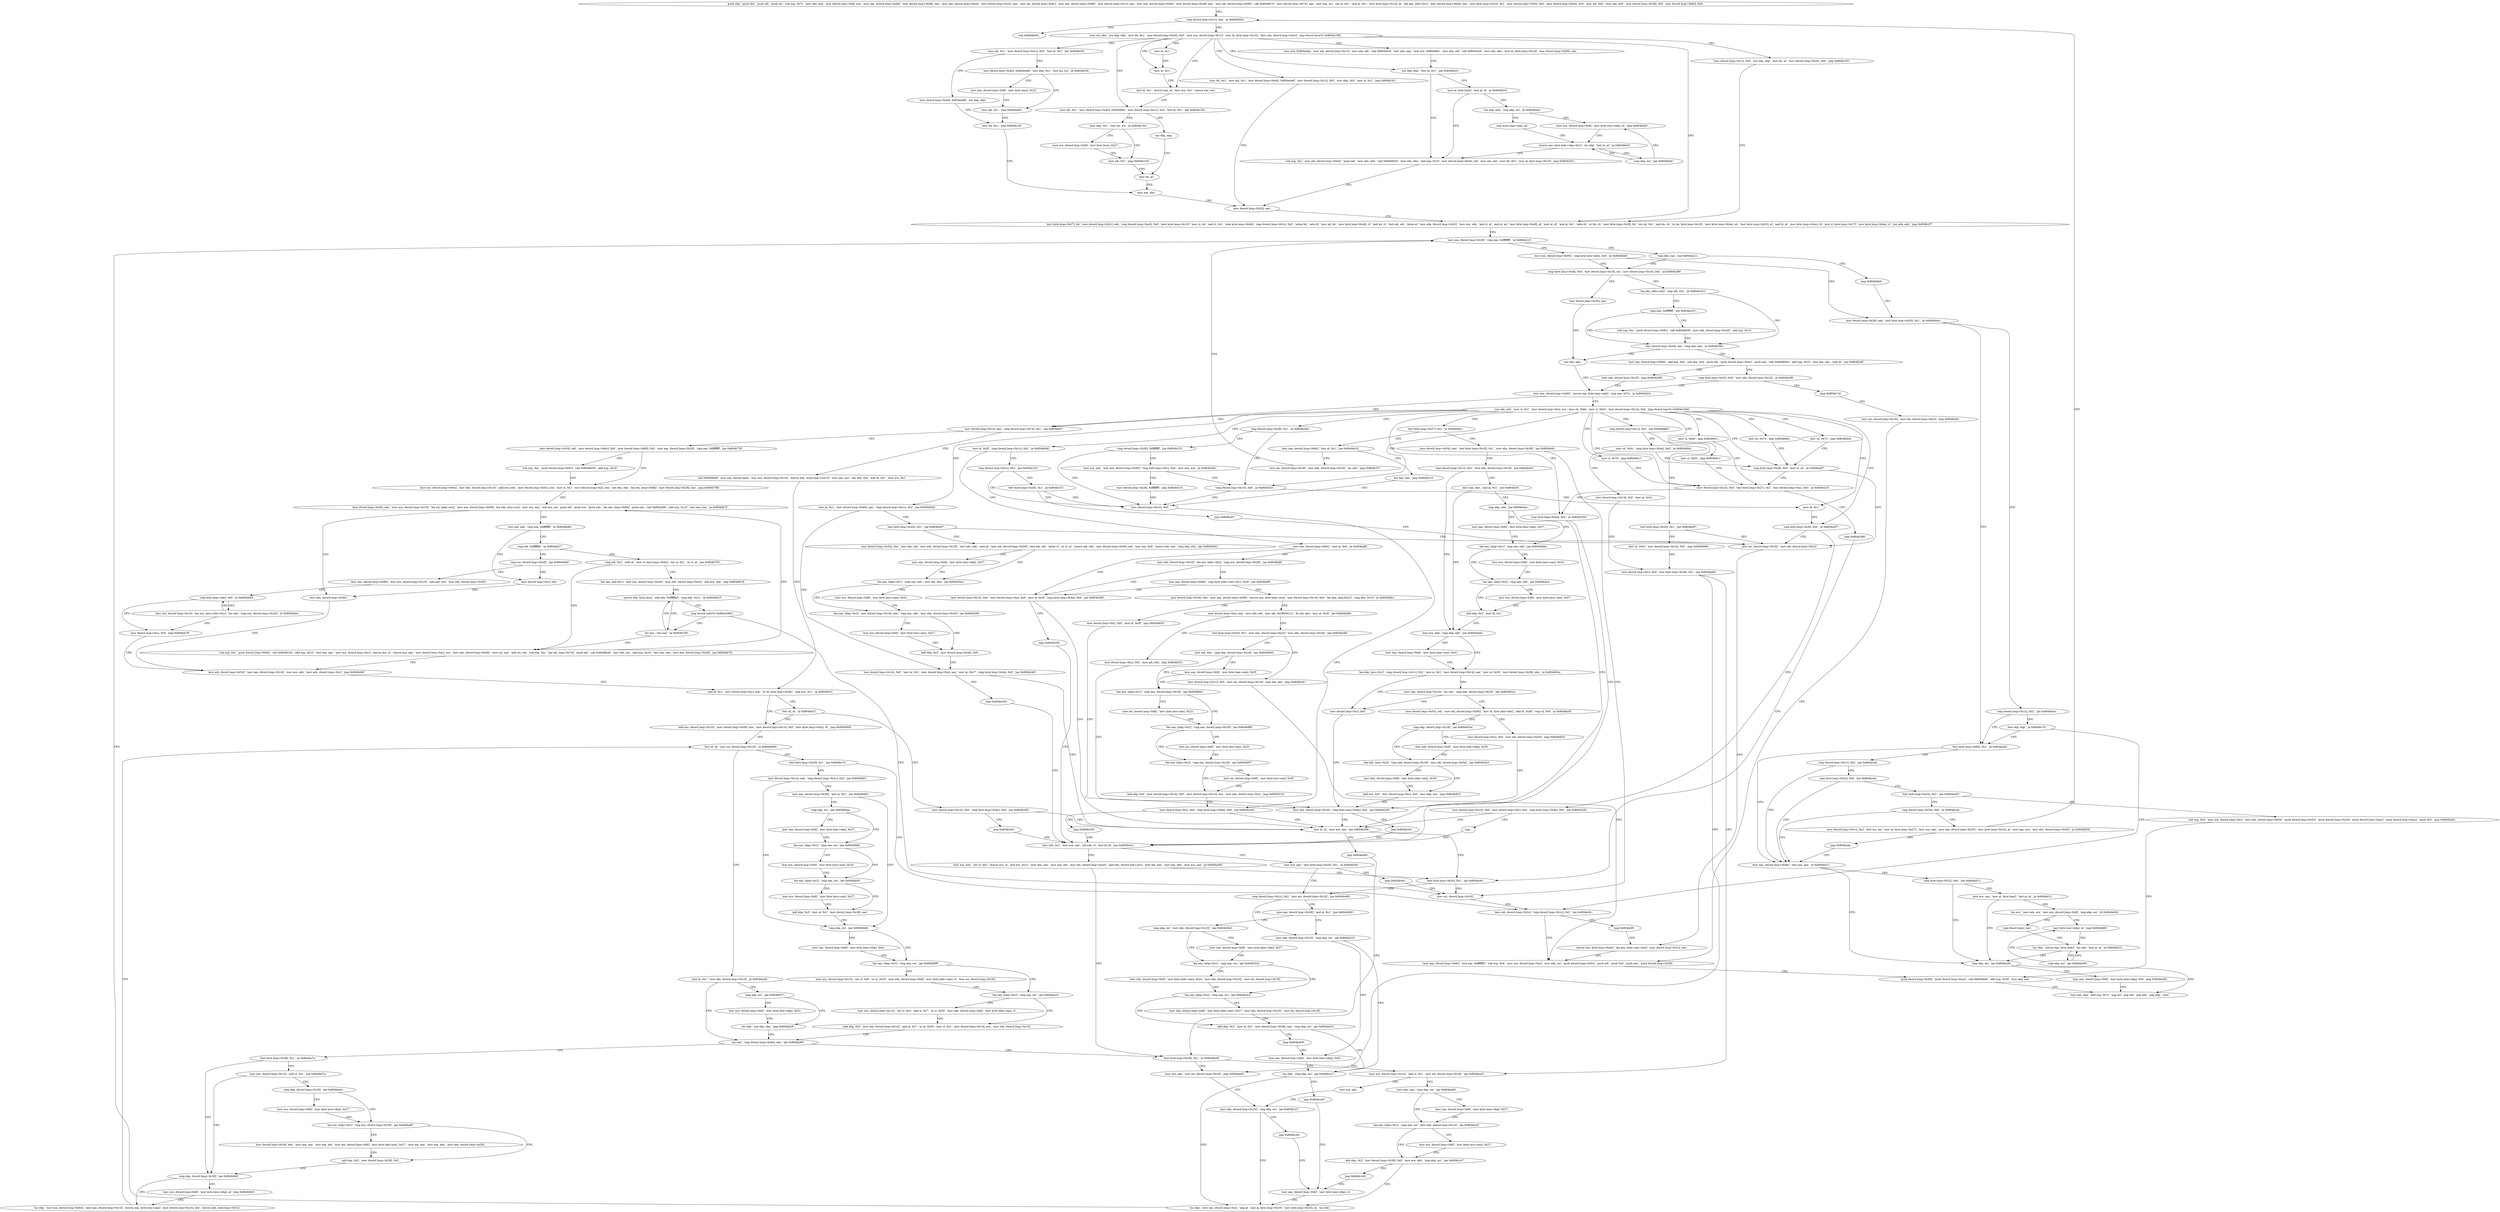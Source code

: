 digraph "func" {
"134524832" [label = "'push ebp', 'push ebx', 'push edi', 'push esi', 'sub esp, 0x7c', 'mov ebx, edx', 'mov dword [esp+0x8], ecx', 'mov eax, dword [esp+0xa8]', 'mov dword [esp+0x58], eax', 'mov eax, dword [esp+0xa4]', 'mov dword [esp+0x2c], eax', 'mov esi, dword [esp+0x9c]', 'mov eax, dword [esp+0x98]', 'mov dword [esp+0x1c], eax', 'mov eax, dword [esp+0x94]', 'mov dword [esp+0x28], eax', 'mov edi, dword [esp+0x90]', 'call 0x8048c70', 'mov dword [esp+0x74], eax', 'mov eax, esi', 'shr al, 0x1', 'and al, 0x1', 'mov byte [esp+0x10], al', 'lea eax, [edi+0x1]', 'mov dword [esp+0x64], eax', 'mov byte [esp+0x33], 0x1', 'mov dword [esp+0x50], 0x0', 'mov dword [esp+0x44], 0x0', 'mov edi, 0x0', 'mov eax, 0x0', 'mov dword [esp+0x38], 0x0', 'mov dword [esp+0x60], 0x0', " ]
"134524976" [label = "'cmp dword [esp+0x1c], 0xa', 'ja 0x804bd5b', " ]
"134528347" [label = "'call 0x8048e50', " ]
"134524987" [label = "'mov esi, ebx', 'xor ebp, ebp', 'mov bh, 0x1', 'mov dword [esp+0x20], 0x0', 'mov ecx, dword [esp+0x1c]', 'mov bl, byte [esp+0x10]', 'mov edx, dword [esp+0x2c]', 'jmp dword [ecx*4+0x804e158]', " ]
"134525020" [label = "'mov ecx, 0x804e4aa', 'mov edi, dword [esp+0x1c]', 'mov edx, edi', 'call 0x804c4c0', 'mov ebx, eax', 'mov ecx, 0x804dfdc', 'mov edx, edi', 'call 0x804c4c0', 'mov edx, ebx', 'mov bl, byte [esp+0x10]', 'mov dword [esp+0x58], eax', " ]
"134525060" [label = "'xor ebp, ebp', 'test bl, 0x1', 'jne 0x804b0c0', " ]
"134525154" [label = "'mov bh, 0x1', 'mov edi, 0x1', 'mov dword [esp+0x44], 0x804e4a8', 'mov dword [esp+0x1c], 0x5', 'mov ebp, 0x0', 'mov al, 0x1', 'jmp 0x804b161', " ]
"134525186" [label = "'mov dword [esp+0x1c], 0x0', 'xor ebp, ebp', 'mov bh, al', 'mov dword [esp+0x20], 0x0', 'jmp 0x804b165', " ]
"134525208" [label = "'mov al, 0x1', " ]
"134525210" [label = "'mov bl, 0x1', " ]
"134525212" [label = "'test bl, 0x1', 'movzx eax, al', 'mov ecx, 0x1', 'cmove eax, ecx', " ]
"134525226" [label = "'mov edi, 0x1', 'mov dword [esp+0x44], 0x804dfdc', 'mov dword [esp+0x1c], 0x2', 'test bl, 0x1', 'jne 0x804b15b', " ]
"134525285" [label = "'mov byte [esp+0x27], bh', 'mov dword [esp+0x2c], edx', 'cmp dword [esp+0xa0], 0x0', 'sete byte [esp+0x10]', 'mov cl, bh', 'and cl, 0x1', 'sete byte [esp+0x4b]', 'cmp dword [esp+0x1c], 0x2', 'setne bh', 'sete bl', 'mov ah, bh', 'mov byte [esp+0x4d], cl', 'and ah, cl', 'test edi, edi', 'setne al', 'mov edx, dword [esp+0x20]', 'mov ecx, edx', 'and cl, al', 'and al, ah', 'mov byte [esp+0x4f], al', 'mov al, dl', 'and al, 0x1', 'sete ch', 'or bh, ch', 'mov byte [esp+0x3f], bh', 'xor ah, 0x1', 'and ah, ch', 'or ah, byte [esp+0x10]', 'mov byte [esp+0x4e], ah', 'mov byte [esp+0x32], al', 'and bl, al', 'mov byte [esp+0x4c], bl', 'and cl, byte [esp+0x27]', 'mov byte [esp+0x4a], cl', 'xor edx, edx', 'jmp 0x804b1f7', " ]
"134528042" [label = "'mov edi, 0x1', 'mov dword [esp+0x1c], 0x5', 'test bl, 0x1', 'jne 0x804bc5b', " ]
"134525120" [label = "'sub esp, 0xc', 'mov edi, dword [esp+0x64]', 'push edi', 'mov ebx, edx', 'call 0x8048d30', 'mov edx, ebx', 'add esp, 0x10', 'mov dword [esp+0x44], edi', 'mov edi, eax', 'mov bh, 0x1', 'mov al, byte [esp+0x10]', 'jmp 0x804b161', " ]
"134525067" [label = "'mov al, byte [edx]', 'test al, al', 'je 0x804b0c0', " ]
"134525281" [label = "'mov dword [esp+0x20], eax', " ]
"134525275" [label = "'xor ebp, ebp', " ]
"134525252" [label = "'mov ebp, 0x1', 'test esi, esi', 'je 0x804b154', " ]
"134525431" [label = "'mov eax, dword [esp+0x28]', 'cmp eax, 0xffffffff', 'je 0x804b210', " ]
"134528091" [label = "'mov dword [esp+0x44], 0x804e4a8', 'xor ebp, ebp', " ]
"134528060" [label = "'mov dword [esp+0x44], 0x804e4a8', 'mov ebp, 0x1', 'test esi, esi', 'je 0x804bc54', " ]
"134525073" [label = "'xor ebp, ebp', 'cmp ebp, esi', 'jb 0x804b0ae', " ]
"134525277" [label = "'mov bh, al', " ]
"134525268" [label = "'mov edi, 0x1', 'jmp 0x804b15d', " ]
"134525261" [label = "'mov ecx, dword [esp+0x8]', 'mov byte [ecx], 0x27', " ]
"134525456" [label = "'mov ecx, dword [esp+0x90]', 'cmp byte [ecx+edx], 0x0', 'je 0x804bbb0', " ]
"134525440" [label = "'cmp edx, eax', 'jne 0x804b221', " ]
"134528101" [label = "'mov bh, 0x1', 'jmp 0x804b15f', " ]
"134528084" [label = "'mov edi, 0x1', 'jmp 0x804bc65', " ]
"134528077" [label = "'mov eax, dword [esp+0x8]', 'mov byte [eax], 0x22', " ]
"134525102" [label = "'mov ecx, dword [esp+0x8]', 'mov byte [ecx+ebp], al', 'jmp 0x804b0a0', " ]
"134525079" [label = "'nop word [eax+eax], ax', " ]
"134527920" [label = "'mov dword [esp+0x28], eax', 'test byte [esp+0x20], 0x1', 'je 0x804bbca', " ]
"134525473" [label = "'cmp byte [esp+0x4f], 0x0', 'mov dword [esp+0x18], esi', 'mov dword [esp+0x10], edx', 'je 0x804b290', " ]
"134525444" [label = "'jmp 0x804bbb0', " ]
"134525279" [label = "'mov eax, ebx', " ]
"134525088" [label = "'movzx eax, byte [edx+ebp+0x1]', 'inc ebp', 'test al, al', 'je 0x804b0c0', " ]
"134527946" [label = "'test byte [esp+0x60], 0x1', 'je 0x804bcda', " ]
"134527931" [label = "'cmp dword [esp+0x1c], 0x2', 'jne 0x804bbca', " ]
"134525584" [label = "'mov dword [esp+0x28], eax', " ]
"134525488" [label = "'lea ebx, [edx+edi]', 'cmp edi, 0x2', 'jb 0x804b253', " ]
"134525098" [label = "'cmp ebp, esi', 'jae 0x804b0a0', " ]
"134528218" [label = "'mov eax, dword [esp+0x44]', 'test eax, eax', 'je 0x804bd12', " ]
"134527957" [label = "'cmp dword [esp+0x1c], 0x2', 'jne 0x804bcda', " ]
"134527938" [label = "'test ebp, ebp', 'je 0x804bc70', " ]
"134525588" [label = "'xor ebx, ebx', " ]
"134525523" [label = "'mov dword [esp+0x28], eax', 'cmp ebx, eax', 'ja 0x804b294', " ]
"134525496" [label = "'cmp eax, 0xffffffff', 'jne 0x804b253', " ]
"134528274" [label = "'cmp ebp, esi', 'jae 0x804bcd0', " ]
"134528226" [label = "'cmp byte [esp+0x32], 0x0', 'jne 0x804bd12', " ]
"134527968" [label = "'cmp byte [esp+0x32], 0x0', 'jne 0x804bcda', " ]
"134528112" [label = "'mov edi, dword [esp+0x2c]', 'cmp dword [esp+0x1c], 0x2', 'jne 0x804bc9c', " ]
"134526500" [label = "'mov dword [esp+0x14], eax', 'cmp dword [esp+0x74], 0x1', 'jne 0x804b6f7', " ]
"134526711" [label = "'mov dword [esp+0x54], edi', 'mov dword [esp+0x6c], 0x0', 'mov dword [esp+0x68], 0x0', 'mov eax, dword [esp+0x28]', 'cmp eax, 0xffffffff', 'jne 0x804b726', " ]
"134526515" [label = "'call 0x8048e80', 'mov eax, dword [eax]', 'mov ecx, dword [esp+0x14]', 'movzx edx, word [eax+ecx*2]', 'mov eax, ecx', 'shr edx, 0xe', 'and dl, 0x1', 'mov ecx, 0x1', " ]
"134525610" [label = "'xor edx, edx', 'mov cl, 0x1', 'mov dword [esp+0xc], ecx', 'mov ch, 0x6e', 'mov cl, 0x61', 'mov dword [esp+0x14], 0x0', 'jmp dword [eax*4+0x804e184]', " ]
"134525637" [label = "'cmp byte [esp+0x4e], 0x0', 'je 0x804b350', " ]
"134525669" [label = "'cmp dword [esp+0x28], 0x1', 'je 0x804b30e', " ]
"134525710" [label = "'cmp dword [esp+0x10], 0x0', 'je 0x804b32e', " ]
"134525742" [label = "'mov dl, 0x1', " ]
"134525744" [label = "'cmp byte [esp+0x3f], 0x0', 'je 0x804bc87', " ]
"134526000" [label = "'cmp dword [esp+0x1c], 0x2', 'jne 0x804b683', " ]
"134526037" [label = "'mov cl, 0x66', 'jmp 0x804b6c1', " ]
"134526044" [label = "'mov ch, 0x74', 'jmp 0x804b6b4', " ]
"134526051" [label = "'mov cl, 0x62', 'jmp 0x804b6c1', " ]
"134526058" [label = "'mov ch, 0x72', 'jmp 0x804b6b4', " ]
"134526065" [label = "'test byte [esp+0x27], 0x1', 'je 0x804b6e1', " ]
"134526293" [label = "'mov al, 0x3f', 'cmp dword [esp+0x1c], 0x5', 'je 0x804b846', " ]
"134526333" [label = "'mov cl, 0x76', 'jmp 0x804b6c1', " ]
"134526340" [label = "'mov al, 0x1', 'mov dword [esp+0x60], eax', 'cmp dword [esp+0x1c], 0x2', 'jne 0x804b604', " ]
"134526644" [label = "'cmp byte [esp+0x3f], 0x0', 'mov cl, ch', 'je 0x804bc87', " ]
"134526657" [label = "'mov dword [esp+0x14], 0x0', 'test byte [esp+0x27], 0x1', 'mov dword [esp+0xc], 0x0', 'je 0x804b2c5', " ]
"134525531" [label = "'mov eax, dword [esp+0x90]', 'add eax, edx', 'sub esp, 0x4', 'push edi', 'push dword [esp+0x4c]', 'push eax', 'call 0x8048d50', 'add esp, 0x10', 'test eax, eax', 'sete bl', 'jne 0x804b2df', " ]
"134525501" [label = "'sub esp, 0xc', 'push dword [esp+0x9c]', 'call 0x8048d30', 'mov edx, dword [esp+0x20]', 'add esp, 0x10', " ]
"134528208" [label = "'mov eax, ebp', 'add esp, 0x7c', 'pop esi', 'pop edi', 'pop ebx', 'pop ebp', 'retn', " ]
"134528278" [label = "'mov eax, dword [esp+0x8]', 'mov byte [eax+ebp], 0x0', 'jmp 0x804bcd0', " ]
"134528233" [label = "'mov ecx, eax', 'mov al, byte [eax]', 'test al, al', 'je 0x804bd12', " ]
"134527979" [label = "'test byte [esp+0x33], 0x1', 'jne 0x804bd20', " ]
"134528156" [label = "'mov eax, dword [esp+0x9c]', 'and eax, 0xfffffffd', 'sub esp, 0x4', 'mov ecx, dword [esp+0xc]', 'mov edx, esi', 'push dword [esp+0x5c]', 'push edi', 'push 0x0', 'push eax', 'push dword [esp+0x30]', " ]
"134528123" [label = "'jmp 0x804bc8f', " ]
"134526758" [label = "'mov ecx, dword [esp+0x64]', 'mov edx, dword [esp+0x10]', 'add ecx, edx', 'mov dword [esp+0x5c], ecx', 'mov cl, 0x1', 'mov dword [esp+0xc], ecx', 'xor edx, edx', 'lea edi, [esp+0x68]', 'mov dword [esp+0x28], eax', 'jmp 0x804b798', " ]
"134526740" [label = "'sub esp, 0xc', 'push dword [esp+0x9c]', 'call 0x8048d30', 'add esp, 0x10', " ]
"134526543" [label = "'and dl, 0x1', 'mov dword [esp+0xc], edx', 'or dl, byte [esp+0x4b]', 'cmp ecx, 0x1', 'ja 0x804b91f', " ]
"134525776" [label = "'mov edx, 0x1', 'mov ecx, eax', 'shl edx, cl', 'test bl, bl', 'jne 0x804b41e', " ]
"134525648" [label = "'test bl, bl', 'mov ecx, eax', 'jne 0x804b386', " ]
"134525676" [label = "'cmp dword [esp+0x28], 0xffffffff', 'jne 0x804b315', " ]
"134525717" [label = "'mov dword [esp+0x14], 0x0', " ]
"134528135" [label = "'mov esi, dword [esp+0x18]', 'mov edi, dword [esp+0x2c]', " ]
"134525755" [label = "'mov dword [esp+0x14], 0x0', 'mov dword [esp+0xc], edx', 'cmp byte [esp+0x4e], 0x0', 'jne 0x804b2d0', " ]
"134526595" [label = "'mov ch, 0x5c', 'cmp byte [esp+0x4a], 0x0', 'je 0x804b6b4', " ]
"134526011" [label = "'test byte [esp+0x20], 0x1', 'jne 0x804bc87', " ]
"134526689" [label = "'mov eax, dword [esp+0x9c]', 'test al, 0x1', 'jne 0x804bb18', " ]
"134526076" [label = "'mov dword [esp+0x34], ebx', 'test byte [esp+0x20], 0x1', 'mov ebx, dword [esp+0x38]', 'jne 0x804bc6c', " ]
"134527046" [label = "'mov eax, dword [esp+0x9c]', 'test al, 0x4', 'je 0x804baf6', " ]
"134526306" [label = "'cmp dword [esp+0x1c], 0x2', 'jne 0x804b315', " ]
"134526468" [label = "'mov dword [esp+0x14], 0x0', 'mov al, 0x1', 'mov dword [esp+0xc], eax', 'mov al, 0x27', 'cmp byte [esp+0x4e], 0x0', 'jne 0x804b2d0', " ]
"134526353" [label = "'test byte [esp+0x20], 0x1', 'jne 0x804bc87', " ]
"134526684" [label = "'jmp 0x804b386', " ]
"134525590" [label = "'mov eax, dword [esp+0x90]', 'movzx eax, byte [eax+edx]', 'cmp eax, 0x7e', 'ja 0x804b624', " ]
"134525663" [label = "'mov edx, dword [esp+0x10]', 'jmp 0x804b296', " ]
"134525564" [label = "'cmp byte [esp+0x32], 0x0', 'mov edx, dword [esp+0x10]', 'je 0x804b296', " ]
"134528241" [label = "'inc ecx', 'mov edx, ecx', 'mov ecx, dword [esp+0x8]', 'cmp ebp, esi', 'jb 0x804bd0d', " ]
"134528288" [label = "'sub esp, 0x4', 'mov ecx, dword [esp+0xc]', 'mov edx, dword [esp+0x54]', 'push dword [esp+0x5c]', 'push dword [esp+0x34]', 'push dword [esp+0xac]', 'push dword [esp+0xac]', 'push 0x5', 'jmp 0x804bcbb', " ]
"134527990" [label = "'cmp dword [esp+0x50], 0x0', 'je 0x804bcda', " ]
"134528187" [label = "'push dword [esp+0x40]', 'push dword [esp+0xac]', 'call 0x804afa0', 'add esp, 0x20', 'mov ebp, eax', " ]
"134528143" [label = "'movzx eax, byte [esp+0x4d]', 'lea eax, [eax+eax+0x2]', 'mov dword [esp+0x1c], eax', " ]
"134526872" [label = "'mov dword [esp+0x40], edx', 'mov ecx, dword [esp+0x10]', 'lea esi, [edx+ecx]', 'mov ecx, dword [esp+0x90]', 'lea edx, [ecx+esi]', 'mov ecx, eax', 'sub ecx, esi', 'push edi', 'push ecx', 'push edx', 'lea eax, [esp+0x84]', 'push eax', 'call 0x804d3f0', 'add esp, 0x10', 'test eax, eax', 'je 0x804bb75', " ]
"134527263" [label = "'add ecx, dword [esp+0x10]', 'mov dword [esp+0x40], ecx', 'mov dword [esp+0x14], 0x0', 'mov byte [esp+0x5c], dl', 'jmp 0x804b956', " ]
"134527318" [label = "'test dl, dl', 'mov esi, dword [esp+0x18]', 'je 0x804b980', " ]
"134526563" [label = "'test dl, dl', 'je 0x804b91f', " ]
"134526571" [label = "'mov dword [esp+0x14], 0x0', 'cmp byte [esp+0x4e], 0x0', 'jne 0x804b2d0', " ]
"134525982" [label = "'mov ecx, eax', 'test byte [esp+0x20], 0x1', 'je 0x804b391', " ]
"134525793" [label = "'mov ecx, eax', 'shr cl, 0x3', 'movzx ecx, cl', 'and ecx, 0x1c', 'mov ebx, eax', 'mov eax, edi', 'mov edi, dword [esp+0xa0]', 'and edx, dword [edi+ecx]', 'mov edi, eax', 'mov eax, ebx', 'mov ecx, eax', 'je 0x804ba90', " ]
"134525830" [label = "'test byte [esp+0x20], 0x1', 'jne 0x804bc6c', " ]
"134525658" [label = "'jmp 0x804ba90', " ]
"134525683" [label = "'mov ecx, eax', 'mov eax, dword [esp+0x90]', 'cmp byte [eax+0x1], 0x0', 'mov eax, ecx', 'je 0x804b30e', " ]
"134525725" [label = "'mov dword [esp+0xc], 0x0', 'cmp byte [esp+0x4e], 0x0', 'jne 0x804b2d0', " ]
"134525774" [label = "'nop', " ]
"134526604" [label = "'mov dword [esp+0x14], 0x0', 'mov al, 0x5c', " ]
"134526022" [label = "'mov al, 0x5c', 'mov dword [esp+0x14], 0x0', 'jmp 0x804b696', " ]
"134527768" [label = "'mov esi, dword [esp+0x18]', 'mov edx, dword [esp+0x10]', 'inc edx', 'jmp 0x804b1f7', " ]
"134526704" [label = "'xor eax, eax', 'jmp 0x804b315', " ]
"134528108" [label = "'mov esi, dword [esp+0x18]', " ]
"134526095" [label = "'cmp dword [esp+0x1c], 0x2', 'mov edx, dword [esp+0x18]', 'jne 0x804b4cf', " ]
"134527734" [label = "'mov dword [esp+0x14], 0x0', 'mov dword [esp+0xc], 0x0', 'mov al, 0x3f', 'cmp byte [esp+0x4e], 0x0', 'jne 0x804b2d0', " ]
"134527061" [label = "'mov edx, dword [esp+0x10]', 'lea ecx, [edx+0x2]', 'cmp ecx, dword [esp+0x28]', 'jae 0x804baf6', " ]
"134526317" [label = "'test byte [esp+0x20], 0x1', 'je 0x804b315', " ]
"134526495" [label = "'jmp 0x804b350', " ]
"134526364" [label = "'mov dword [esp+0x34], ebx', 'mov ebx, edi', 'mov edx, dword [esp+0x18]', 'test edx, edx', 'sete al', 'mov edi, dword [esp+0x50]', 'test edi, edi', 'setne cl', 'or cl, al', 'cmove edi, edx', 'mov dword [esp+0x50], edi', 'mov eax, 0x0', 'cmove edx, eax', 'cmp ebp, edx', 'jae 0x804b5d1', " ]
"134525575" [label = "'jmp 0x804bc7d', " ]
"134528269" [label = "'mov byte [ecx+ebp], al', 'jmp 0x804bd00', " ]
"134528252" [label = "'nop dword [eax], eax', " ]
"134528001" [label = "'mov dword [esp+0x1c], 0x2', 'test esi, esi', 'mov al, byte [esp+0x27]', 'mov ecx, eax', 'mov eax, dword [esp+0x20]', 'mov byte [esp+0x10], al', 'mov eax, ecx', 'mov ebx, dword [esp+0x50]', 'je 0x804b030', " ]
"134527861" [label = "'mov edx, dword [esp+0x40]', " ]
"134526924" [label = "'mov edi, eax', 'cmp eax, 0xffffffff', 'je 0x804bb6d', " ]
"134527360" [label = "'test byte [esp+0x20], 0x1', 'jne 0x804bc70', " ]
"134527326" [label = "'test bl, 0x1', 'mov edx, dword [esp+0x10]', 'je 0x804ba29', " ]
"134526590" [label = "'jmp 0x804b350', " ]
"134525841" [label = "'cmp dword [esp+0x1c], 0x2', 'mov esi, dword [esp+0x18]', 'jne 0x804b400', " ]
"134525995" [label = "'jmp 0x804bc6c', " ]
"134527632" [label = "'test byte [esp+0x38], 0x1', 'je 0x804b6a9', " ]
"134525700" [label = "'mov dword [esp+0x28], 0xffffffff', 'jmp 0x804b315', " ]
"134525740" [label = "'jmp 0x804b350', " ]
"134526614" [label = "'mov dword [esp+0xc], 0x0', 'test byte [esp+0x38], 0x1', 'jne 0x804ba9b', " ]
"134526159" [label = "'mov ecx, ebp', 'cmp ebp, edx', 'jae 0x804b4dd', " ]
"134526106" [label = "'mov eax, ebx', 'and al, 0x1', 'jne 0x804b4cf', " ]
"134527763" [label = "'jmp 0x804b350', " ]
"134527078" [label = "'mov eax, dword [esp+0x90]', 'cmp byte [edx+eax+0x1], 0x3f', 'jne 0x804baf6', " ]
"134526328" [label = "'jmp 0x804bc87', " ]
"134526417" [label = "'lea eax, [ebp+0x1]', 'cmp eax, edx', 'mov edi, ebx', 'jae 0x804b5e2', " ]
"134526409" [label = "'mov eax, dword [esp+0x8]', 'mov byte [eax+ebp], 0x27', " ]
"134528125" [label = "'mov esi, dword [esp+0x18]', 'mov edi, dword [esp+0x2c]', 'jmp 0x804bc9c', " ]
"134528256" [label = "'inc ebp', 'movzx eax, byte [edx]', 'inc edx', 'test al, al', 'je 0x804bd12', " ]
"134528037" [label = "'jmp 0x804bcda', " ]
"134527865" [label = "'mov edi, dword [esp+0x54]', 'mov eax, dword [esp+0x14]', 'mov ecx, edx', 'mov edx, dword [esp+0xc]', 'jmp 0x804b64f', " ]
"134527853" [label = "'mov dword [esp+0xc], 0x0', " ]
"134526935" [label = "'cmp edi, 0xfffffffe', 'je 0x804bb37', " ]
"134527371" [label = "'mov dword [esp+0x14], eax', 'cmp dword [esp+0x1c], 0x2', 'jne 0x804b9d1', " ]
"134527529" [label = "'inc edx', 'cmp dword [esp+0x40], edx', 'jbe 0x804ba90', " ]
"134527339" [label = "'cmp ebp, esi', 'jae 0x804b977', " ]
"134525952" [label = "'mov edx, dword [esp+0x10]', 'cmp ebp, esi', 'jae 0x804b410', " ]
"134525852" [label = "'mov eax, dword [esp+0x38]', 'and al, 0x1', 'jne 0x804b400', " ]
"134526633" [label = "'mov ecx, eax', 'mov esi, dword [esp+0x18]', 'jmp 0x804bae5', " ]
"134527643" [label = "'mov ecx, dword [esp+0x14]', 'and cl, 0x1', 'mov esi, dword [esp+0x18]', 'jne 0x804bae3', " ]
"134527715" [label = "'mov ecx, eax', " ]
"134527656" [label = "'mov ebx, eax', 'cmp ebp, esi', 'jae 0x804bab6', " ]
"134527717" [label = "'mov edx, dword [esp+0x10]', 'cmp ebp, esi', 'jae 0x804b1e7', " ]
"134526173" [label = "'lea ebp, [ecx+0x1]', 'cmp dword [esp+0x1c], 0x2', 'mov al, 0x1', 'mov dword [esp+0x14], eax', 'mov al, 0x30', 'mov dword [esp+0x38], ebx', 'je 0x804b82a', " ]
"134526165" [label = "'mov eax, dword [esp+0x8]', 'mov byte [eax+ecx], 0x5c', " ]
"134526112" [label = "'cmp ebp, edx', 'jae 0x804b4ac', " ]
"134527096" [label = "'mov dword [esp+0x34], ebx', 'mov eax, dword [esp+0x90]', 'movsx eax, byte [eax+ecx]', 'mov dword [esp+0x14], 0x0', 'lea ebx, [eax-0x21]', 'cmp ebx, 0x1d', 'ja 0x804bb8c', " ]
"134526434" [label = "'lea eax, [ebp+0x2]', 'mov dword [esp+0x18], edx', 'cmp eax, edx', 'mov ebx, dword [esp+0x34]', 'jae 0x804b5f9', " ]
"134526426" [label = "'mov ecx, dword [esp+0x8]', 'mov byte [ecx+eax], 0x5c', " ]
"134528265" [label = "'cmp ebp, esi', 'jae 0x804bd00', " ]
"134527799" [label = "'cmp esi, dword [esp+0x28]', 'jae 0x804bb6d', " ]
"134526944" [label = "'cmp edi, 0x2', 'setb al', 'mov cl, byte [esp+0x4c]', 'xor cl, 0x1', 'or cl, al', 'jne 0x804b750', " ]
"134527441" [label = "'cmp ebp, esi', 'jae 0x804b9dd', " ]
"134527382" [label = "'mov eax, dword [esp+0x38]', 'and al, 0x1', 'jne 0x804b9d1', " ]
"134527536" [label = "'test byte [esp+0x38], 0x1', 'je 0x804ba7a', " ]
"134527351" [label = "'inc ebp', 'xor ebx, ebx', 'jmp 0x804ba29', " ]
"134527343" [label = "'mov ecx, dword [esp+0x8]', 'mov byte [ecx+ebp], 0x5c', " ]
"134525968" [label = "'inc ebp', 'cmp ebp, esi', 'jae 0x804b1e7', " ]
"134525960" [label = "'mov eax, dword [esp+0x8]', 'mov byte [eax+ebp], 0x5c', " ]
"134525860" [label = "'cmp ebp, esi', 'mov edx, dword [esp+0x10]', 'jae 0x804b3b4', " ]
"134527670" [label = "'lea eax, [ebp+0x1]', 'cmp eax, esi', 'mov edx, dword [esp+0x10]', 'jae 0x804bac9', " ]
"134527662" [label = "'mov eax, dword [esp+0x8]', 'mov byte [eax+ebp], 0x27', " ]
"134525415" [label = "'inc ebp', 'mov eax, dword [esp+0xc]', 'neg al', 'and al, byte [esp+0x33]', 'mov byte [esp+0x33], al', 'inc edx', " ]
"134527729" [label = "'jmp 0x804b1e0', " ]
"134527018" [label = "'mov dword [esp+0xc], 0x0', " ]
"134526199" [label = "'mov edx, dword [esp+0x10]', 'inc edx', 'cmp edx, dword [esp+0x28]', 'jae 0x804b82a', " ]
"134526124" [label = "'lea eax, [ebp+0x1]', 'cmp eax, edx', 'jae 0x804b4bb', " ]
"134526116" [label = "'mov eax, dword [esp+0x8]', 'mov byte [eax+ebp], 0x27', " ]
"134527884" [label = "'mov dword [esp+0xc], 0x0', 'mov al, 0x3f', 'jmp 0x804b832', " ]
"134527131" [label = "'mov dword [esp+0xc], eax', 'mov edx, edi', 'mov edi, 0x380051c1', 'bt edi, ebx', 'mov al, 0x3f', 'jae 0x804bb9b', " ]
"134526457" [label = "'add ebp, 0x3', 'mov dword [esp+0x38], 0x0', " ]
"134526449" [label = "'mov ecx, dword [esp+0x8]', 'mov byte [ecx+eax], 0x27', " ]
"134527805" [label = "'mov eax, dword [esp+0x90]', 'mov ecx, dword [esp+0x10]', 'add eax, ecx', 'mov edx, dword [esp+0x40]', " ]
"134526800" [label = "'sub esp, 0xc', 'push dword [esp+0x84]', 'call 0x8048c30', 'add esp, 0x10', 'test eax, eax', 'mov ecx, dword [esp+0xc]', 'movzx ecx, cl', 'cmove ecx, eax', 'mov dword [esp+0xc], ecx', 'mov eax, dword [esp+0x40]', 'mov esi, eax', 'add esi, edi', 'sub esp, 0xc', 'lea edi, [esp+0x74]', 'push edi', 'call 0x8048bd0', 'mov edx, esi', 'add esp, 0x10', 'test eax, eax', 'mov eax, dword [esp+0x28]', 'jne 0x804bb79', " ]
"134526965" [label = "'lea eax, [edi-0x1]', 'mov ecx, dword [esp+0x40]', 'mov edx, dword [esp+0x5c]', 'add ecx, edx', 'jmp 0x804b818', " ]
"134527453" [label = "'lea eax, [ebp+0x1]', 'cmp eax, esi', 'jae 0x804b9f9', " ]
"134527445" [label = "'mov eax, dword [esp+0x8]', 'mov byte [eax+ebp], 0x5c', " ]
"134527390" [label = "'cmp ebp, esi', 'jae 0x804b9aa', " ]
"134527610" [label = "'cmp ebp, dword [esp+0x18]', 'jae 0x804b940', " ]
"134527543" [label = "'mov ecx, dword [esp+0x14]', 'and cl, 0x1', 'jne 0x804ba7a', " ]
"134525977" [label = "'jmp 0x804b1e0', " ]
"134525876" [label = "'lea eax, [ebp+0x1]', 'cmp eax, esi', 'jae 0x804b3cb', " ]
"134525868" [label = "'mov eax, dword [esp+0x8]', 'mov byte [eax+ebp], 0x27', " ]
"134525408" [label = "'mov eax, dword [esp+0x8]', 'mov byte [eax+ebp], cl', " ]
"134527689" [label = "'add ebp, 0x2', 'mov dword [esp+0x38], 0x0', 'mov ecx, ebx', 'cmp ebp, esi', 'jae 0x804b1e7', " ]
"134527681" [label = "'mov ecx, dword [esp+0x8]', 'mov byte [ecx+eax], 0x27', " ]
"134527026" [label = "'mov ebx, dword [esp+0x34]', 'cmp byte [esp+0x4e], 0x0', 'jne 0x804b2d0', " ]
"134526214" [label = "'mov dword [esp+0x54], edi', 'mov edi, dword [esp+0x90]', 'mov dl, byte [edi+edx]', 'add dl, 0xd0', 'cmp dl, 0x9', 'ja 0x804bb26', " ]
"134526139" [label = "'lea eax, [ebp+0x2]', 'cmp eax, edx', 'jae 0x804b4ca', " ]
"134526131" [label = "'mov ecx, dword [esp+0x8]', 'mov byte [ecx+eax], 0x24', " ]
"134527899" [label = "'mov dword [esp+0xc], 0x0', 'mov edi, edx', 'jmp 0x804b832', " ]
"134527153" [label = "'test byte [esp+0x20], 0x1', 'mov eax, dword [esp+0x2c]', 'mov ebx, dword [esp+0x34]', 'jne 0x804bd48', " ]
"134527822" [label = "'cmp byte [eax+edx], 0x0', 'je 0x804bb63', " ]
"134527000" [label = "'movsx edx, byte [ecx]', 'add edx, 0xffffffa5', 'cmp edx, 0x21', 'ja 0x804b810', " ]
"134527481" [label = "'lea eax, [ebp+0x2]', 'cmp eax, esi', 'jae 0x804ba14', " ]
"134527460" [label = "'mov ecx, dword [esp+0x14]', 'shr cl, 0x6', 'or cl, 0x30', 'mov edx, dword [esp+0x8]', 'mov byte [edx+eax], cl', 'mov esi, dword [esp+0x18]', " ]
"134527402" [label = "'lea eax, [ebp+0x1]', 'cmp eax, esi', 'jae 0x804b9b9', " ]
"134527394" [label = "'mov eax, dword [esp+0x8]', 'mov byte [eax+ebp], 0x27', " ]
"134527296" [label = "'inc ebp', 'mov ecx, dword [esp+0x64]', 'mov eax, dword [esp+0x10]', 'movzx eax, byte [ecx+eax]', 'mov dword [esp+0x10], edx', 'movzx edx, byte [esp+0x5c]', " ]
"134527620" [label = "'mov ecx, dword [esp+0x8]', 'mov byte [ecx+ebp], al', 'jmp 0x804b940', " ]
"134527552" [label = "'cmp ebp, dword [esp+0x18]', 'jae 0x804ba4e', " ]
"134525899" [label = "'lea eax, [ebp+0x2]', 'cmp eax, esi', 'jae 0x804b3e2', " ]
"134525883" [label = "'mov edx, dword [esp+0x8]', 'mov byte [edx+eax], 0x24', 'mov edx, dword [esp+0x10]', 'mov esi, dword [esp+0x18]', " ]
"134527710" [label = "'jmp 0x804b1e0', " ]
"134527041" [label = "'jmp 0x804b350', " ]
"134527782" [label = "'mov dword [esp+0xc], 0x0', 'mov edi, dword [esp+0x54]', 'jmp 0x804b832', " ]
"134526240" [label = "'cmp ebp, dword [esp+0x18]', 'jae 0x804b52e', " ]
"134526154" [label = "'add ebp, 0x3', 'mov bl, 0x1', " ]
"134526146" [label = "'mov ecx, dword [esp+0x8]', 'mov byte [ecx+eax], 0x27', " ]
"134528328" [label = "'mov dword [esp+0x1c], 0x5', 'mov esi, dword [esp+0x18]', 'mov edi, eax', 'jmp 0x804bc9c', " ]
"134527172" [label = "'mov edi, edx', 'cmp ebp, dword [esp+0x18]', 'jae 0x804b8d4', " ]
"134527843" [label = "'mov dword [esp+0xc], 0x0', 'jmp 0x804bb79', " ]
"134527828" [label = "'mov ecx, dword [esp+0x10]', 'lea ecx, [ecx+edx+0x1]', 'inc edx', 'cmp ecx, dword [esp+0x28]', 'jb 0x804bb4e', " ]
"134526992" [label = "'inc ecx', 'dec eax', 'je 0x804b750', " ]
"134527011" [label = "'jmp dword [edx*4+0x804e380]', " ]
"134527508" [label = "'add ebp, 0x3', 'mov eax, dword [esp+0x14]', 'and al, 0x7', 'or al, 0x30', 'mov cl, 0x1', 'mov dword [esp+0x14], ecx', 'mov edx, dword [esp+0x10]', " ]
"134527488" [label = "'mov ecx, dword [esp+0x14]', 'shr cl, 0x3', 'and cl, 0x7', 'or cl, 0x30', 'mov edx, dword [esp+0x8]', 'mov byte [edx+eax], cl', " ]
"134527417" [label = "'lea eax, [ebp+0x2]', 'cmp eax, esi', 'jae 0x804b9c8', " ]
"134527409" [label = "'mov ecx, dword [esp+0x8]', 'mov byte [ecx+eax], 0x24', " ]
"134527566" [label = "'lea ecx, [ebp+0x1]', 'cmp ecx, dword [esp+0x18]', 'jae 0x804ba6f', " ]
"134527558" [label = "'mov ecx, dword [esp+0x8]', 'mov byte [ecx+ebp], 0x27', " ]
"134525922" [label = "'add ebp, 0x3', 'mov al, 0x1', 'mov dword [esp+0x38], eax', 'cmp ebp, esi', 'jae 0x804b410', " ]
"134525906" [label = "'mov edx, dword [esp+0x8]', 'mov byte [edx+eax], 0x27', 'mov edx, dword [esp+0x10]', 'mov esi, dword [esp+0x18]', " ]
"134526254" [label = "'lea edx, [ecx+0x2]', 'cmp edx, dword [esp+0x18]', 'mov edi, dword [esp+0x54]', 'jae 0x804b543', " ]
"134526246" [label = "'mov edx, dword [esp+0x8]', 'mov byte [edx+ebp], 0x30', " ]
"134527188" [label = "'lea eax, [ebp+0x1]', 'cmp eax, dword [esp+0x18]', 'jae 0x804b8e5', " ]
"134527180" [label = "'mov eax, dword [esp+0x8]', 'mov byte [eax+ebp], 0x3f', " ]
"134527432" [label = "'add ebp, 0x3', 'mov al, 0x1', 'mov dword [esp+0x38], eax', " ]
"134527424" [label = "'mov ecx, dword [esp+0x8]', 'mov byte [ecx+eax], 0x27', " ]
"134527599" [label = "'add ebp, 0x2', 'mov dword [esp+0x38], 0x0', " ]
"134527575" [label = "'mov dword [esp+0x34], ebx', 'mov ebx, eax', 'mov eax, edi', 'mov edi, dword [esp+0x8]', 'mov byte [edi+ecx], 0x27', 'mov edi, eax', 'mov eax, ebx', 'mov ebx, dword [esp+0x34]', " ]
"134525935" [label = "'jmp 0x804b408', " ]
"134526275" [label = "'add ecx, 0x3', 'mov dword [esp+0xc], 0x0', 'mov ebp, ecx', 'jmp 0x804b832', " ]
"134526267" [label = "'mov ebx, dword [esp+0x8]', 'mov byte [ebx+edx], 0x30', " ]
"134527205" [label = "'lea eax, [ebp+0x2]', 'cmp eax, dword [esp+0x18]', 'jae 0x804b8f6', " ]
"134527197" [label = "'mov esi, dword [esp+0x8]', 'mov byte [esi+eax], 0x22', " ]
"134527222" [label = "'lea eax, [ebp+0x3]', 'cmp eax, dword [esp+0x18]', 'jae 0x804b907', " ]
"134527214" [label = "'mov esi, dword [esp+0x8]', 'mov byte [esi+eax], 0x22', " ]
"134527239" [label = "'add ebp, 0x4', 'mov dword [esp+0x14], 0x0', 'mov dword [esp+0x10], ecx', 'mov eax, dword [esp+0xc]', 'jmp 0x804b31d', " ]
"134527231" [label = "'mov esi, dword [esp+0x8]', 'mov byte [esi+eax], 0x3f', " ]
"134524832" -> "134524976" [ label = "CFG" ]
"134524976" -> "134528347" [ label = "CFG" ]
"134524976" -> "134524987" [ label = "CFG" ]
"134524987" -> "134525020" [ label = "CFG" ]
"134524987" -> "134525060" [ label = "CFG" ]
"134524987" -> "134525154" [ label = "CFG" ]
"134524987" -> "134525186" [ label = "CFG" ]
"134524987" -> "134525208" [ label = "CFG" ]
"134524987" -> "134525210" [ label = "CFG" ]
"134524987" -> "134525212" [ label = "CFG" ]
"134524987" -> "134525226" [ label = "CFG" ]
"134524987" -> "134525285" [ label = "CFG" ]
"134524987" -> "134528042" [ label = "CFG" ]
"134525020" -> "134525060" [ label = "CFG" ]
"134525060" -> "134525120" [ label = "CFG" ]
"134525060" -> "134525067" [ label = "CFG" ]
"134525154" -> "134525281" [ label = "CFG" ]
"134525186" -> "134525285" [ label = "CFG" ]
"134525208" -> "134525210" [ label = "CFG" ]
"134525210" -> "134525212" [ label = "CFG" ]
"134525212" -> "134525226" [ label = "CFG" ]
"134525226" -> "134525275" [ label = "CFG" ]
"134525226" -> "134525252" [ label = "CFG" ]
"134525285" -> "134525431" [ label = "CFG" ]
"134528042" -> "134528091" [ label = "CFG" ]
"134528042" -> "134528060" [ label = "CFG" ]
"134525120" -> "134525281" [ label = "CFG" ]
"134525067" -> "134525120" [ label = "CFG" ]
"134525067" -> "134525073" [ label = "CFG" ]
"134525281" -> "134525285" [ label = "CFG" ]
"134525275" -> "134525277" [ label = "CFG" ]
"134525252" -> "134525268" [ label = "CFG" ]
"134525252" -> "134525261" [ label = "CFG" ]
"134525431" -> "134525456" [ label = "CFG" ]
"134525431" -> "134525440" [ label = "CFG" ]
"134528091" -> "134528101" [ label = "CFG" ]
"134528060" -> "134528084" [ label = "CFG" ]
"134528060" -> "134528077" [ label = "CFG" ]
"134525073" -> "134525102" [ label = "CFG" ]
"134525073" -> "134525079" [ label = "CFG" ]
"134525277" -> "134525279" [ label = "CFG" ]
"134525268" -> "134525277" [ label = "CFG" ]
"134525261" -> "134525268" [ label = "CFG" ]
"134525456" -> "134527920" [ label = "CFG" ]
"134525456" -> "134525473" [ label = "CFG" ]
"134525440" -> "134525473" [ label = "CFG" ]
"134525440" -> "134525444" [ label = "CFG" ]
"134528101" -> "134525279" [ label = "CFG" ]
"134528084" -> "134528101" [ label = "CFG" ]
"134528077" -> "134528084" [ label = "CFG" ]
"134525102" -> "134525088" [ label = "CFG" ]
"134525079" -> "134525088" [ label = "CFG" ]
"134527920" -> "134527946" [ label = "CFG" ]
"134527920" -> "134527931" [ label = "CFG" ]
"134525473" -> "134525584" [ label = "CFG" ]
"134525473" -> "134525488" [ label = "CFG" ]
"134525444" -> "134527920" [ label = "CFG" ]
"134525279" -> "134525281" [ label = "CFG" ]
"134525088" -> "134525120" [ label = "CFG" ]
"134525088" -> "134525098" [ label = "CFG" ]
"134527946" -> "134528218" [ label = "CFG" ]
"134527946" -> "134527957" [ label = "CFG" ]
"134527931" -> "134527946" [ label = "CFG" ]
"134527931" -> "134527938" [ label = "CFG" ]
"134525584" -> "134525588" [ label = "CFG" ]
"134525488" -> "134525523" [ label = "CFG" ]
"134525488" -> "134525496" [ label = "CFG" ]
"134525098" -> "134525088" [ label = "CFG" ]
"134525098" -> "134525102" [ label = "CFG" ]
"134528218" -> "134528274" [ label = "CFG" ]
"134528218" -> "134528226" [ label = "CFG" ]
"134527957" -> "134528218" [ label = "CFG" ]
"134527957" -> "134527968" [ label = "CFG" ]
"134527938" -> "134528112" [ label = "CFG" ]
"134527938" -> "134527946" [ label = "CFG" ]
"134525588" -> "134525590" [ label = "CFG" ]
"134525523" -> "134525588" [ label = "CFG" ]
"134525523" -> "134525531" [ label = "CFG" ]
"134525496" -> "134525523" [ label = "CFG" ]
"134525496" -> "134525501" [ label = "CFG" ]
"134528274" -> "134528208" [ label = "CFG" ]
"134528274" -> "134528278" [ label = "CFG" ]
"134528226" -> "134528274" [ label = "CFG" ]
"134528226" -> "134528233" [ label = "CFG" ]
"134527968" -> "134528218" [ label = "CFG" ]
"134527968" -> "134527979" [ label = "CFG" ]
"134528112" -> "134528156" [ label = "CFG" ]
"134528112" -> "134528123" [ label = "CFG" ]
"134526500" -> "134526711" [ label = "CFG" ]
"134526500" -> "134526515" [ label = "CFG" ]
"134526711" -> "134526758" [ label = "CFG" ]
"134526711" -> "134526740" [ label = "CFG" ]
"134526515" -> "134526543" [ label = "CFG" ]
"134525610" -> "134525637" [ label = "CFG" ]
"134525610" -> "134525669" [ label = "CFG" ]
"134525610" -> "134525710" [ label = "CFG" ]
"134525610" -> "134525742" [ label = "CFG" ]
"134525610" -> "134525744" [ label = "CFG" ]
"134525610" -> "134526000" [ label = "CFG" ]
"134525610" -> "134526037" [ label = "CFG" ]
"134525610" -> "134526044" [ label = "CFG" ]
"134525610" -> "134526051" [ label = "CFG" ]
"134525610" -> "134526058" [ label = "CFG" ]
"134525610" -> "134526065" [ label = "CFG" ]
"134525610" -> "134526293" [ label = "CFG" ]
"134525610" -> "134526333" [ label = "CFG" ]
"134525610" -> "134526340" [ label = "CFG" ]
"134525610" -> "134526500" [ label = "CFG" ]
"134525610" -> "134526644" [ label = "CFG" ]
"134525610" -> "134526657" [ label = "CFG" ]
"134525637" -> "134525776" [ label = "CFG" ]
"134525637" -> "134525648" [ label = "CFG" ]
"134525669" -> "134525710" [ label = "CFG" ]
"134525669" -> "134525676" [ label = "CFG" ]
"134525710" -> "134525742" [ label = "CFG" ]
"134525710" -> "134525717" [ label = "CFG" ]
"134525742" -> "134525744" [ label = "CFG" ]
"134525744" -> "134528135" [ label = "CFG" ]
"134525744" -> "134525755" [ label = "CFG" ]
"134526000" -> "134526595" [ label = "CFG" ]
"134526000" -> "134526011" [ label = "CFG" ]
"134526037" -> "134526657" [ label = "CFG" ]
"134526044" -> "134526644" [ label = "CFG" ]
"134526051" -> "134526657" [ label = "CFG" ]
"134526058" -> "134526644" [ label = "CFG" ]
"134526065" -> "134526689" [ label = "CFG" ]
"134526065" -> "134526076" [ label = "CFG" ]
"134526293" -> "134527046" [ label = "CFG" ]
"134526293" -> "134526306" [ label = "CFG" ]
"134526333" -> "134526657" [ label = "CFG" ]
"134526340" -> "134526468" [ label = "CFG" ]
"134526340" -> "134526353" [ label = "CFG" ]
"134526644" -> "134528135" [ label = "CFG" ]
"134526644" -> "134526657" [ label = "CFG" ]
"134526657" -> "134525637" [ label = "CFG" ]
"134526657" -> "134526684" [ label = "CFG" ]
"134525531" -> "134525663" [ label = "CFG" ]
"134525531" -> "134525564" [ label = "CFG" ]
"134525501" -> "134525523" [ label = "CFG" ]
"134528278" -> "134528208" [ label = "CFG" ]
"134528233" -> "134528274" [ label = "CFG" ]
"134528233" -> "134528241" [ label = "CFG" ]
"134527979" -> "134528288" [ label = "CFG" ]
"134527979" -> "134527990" [ label = "CFG" ]
"134528156" -> "134528187" [ label = "CFG" ]
"134528123" -> "134528143" [ label = "CFG" ]
"134526758" -> "134526872" [ label = "CFG" ]
"134526740" -> "134526758" [ label = "CFG" ]
"134526543" -> "134527263" [ label = "CFG" ]
"134526543" -> "134526563" [ label = "CFG" ]
"134525776" -> "134525982" [ label = "CFG" ]
"134525776" -> "134525793" [ label = "CFG" ]
"134525648" -> "134525830" [ label = "CFG" ]
"134525648" -> "134525658" [ label = "CFG" ]
"134525676" -> "134525717" [ label = "CFG" ]
"134525676" -> "134525683" [ label = "CFG" ]
"134525717" -> "134525725" [ label = "CFG" ]
"134528135" -> "134528143" [ label = "CFG" ]
"134525755" -> "134525648" [ label = "CFG" ]
"134525755" -> "134525774" [ label = "CFG" ]
"134526595" -> "134526644" [ label = "CFG" ]
"134526595" -> "134526604" [ label = "CFG" ]
"134526011" -> "134528135" [ label = "CFG" ]
"134526011" -> "134526022" [ label = "CFG" ]
"134526689" -> "134527768" [ label = "CFG" ]
"134526689" -> "134526704" [ label = "CFG" ]
"134526076" -> "134528108" [ label = "CFG" ]
"134526076" -> "134526095" [ label = "CFG" ]
"134527046" -> "134527734" [ label = "CFG" ]
"134527046" -> "134527061" [ label = "CFG" ]
"134526306" -> "134525717" [ label = "CFG" ]
"134526306" -> "134526317" [ label = "CFG" ]
"134526468" -> "134525648" [ label = "CFG" ]
"134526468" -> "134526495" [ label = "CFG" ]
"134526353" -> "134528135" [ label = "CFG" ]
"134526353" -> "134526364" [ label = "CFG" ]
"134526684" -> "134525830" [ label = "CFG" ]
"134525590" -> "134526500" [ label = "CFG" ]
"134525590" -> "134525610" [ label = "CFG" ]
"134525663" -> "134525590" [ label = "CFG" ]
"134525564" -> "134525590" [ label = "CFG" ]
"134525564" -> "134525575" [ label = "CFG" ]
"134528241" -> "134528269" [ label = "CFG" ]
"134528241" -> "134528252" [ label = "CFG" ]
"134528288" -> "134528187" [ label = "CFG" ]
"134527990" -> "134528218" [ label = "CFG" ]
"134527990" -> "134528001" [ label = "CFG" ]
"134528187" -> "134528208" [ label = "CFG" ]
"134528143" -> "134528156" [ label = "CFG" ]
"134526872" -> "134527861" [ label = "CFG" ]
"134526872" -> "134526924" [ label = "CFG" ]
"134527263" -> "134527318" [ label = "CFG" ]
"134527318" -> "134527360" [ label = "CFG" ]
"134527318" -> "134527326" [ label = "CFG" ]
"134526563" -> "134527263" [ label = "CFG" ]
"134526563" -> "134526571" [ label = "CFG" ]
"134526571" -> "134525648" [ label = "CFG" ]
"134526571" -> "134526590" [ label = "CFG" ]
"134525982" -> "134525841" [ label = "CFG" ]
"134525982" -> "134525995" [ label = "CFG" ]
"134525793" -> "134527632" [ label = "CFG" ]
"134525793" -> "134525830" [ label = "CFG" ]
"134525830" -> "134528108" [ label = "CFG" ]
"134525830" -> "134525841" [ label = "CFG" ]
"134525658" -> "134527632" [ label = "CFG" ]
"134525683" -> "134525710" [ label = "CFG" ]
"134525683" -> "134525700" [ label = "CFG" ]
"134525725" -> "134525648" [ label = "CFG" ]
"134525725" -> "134525740" [ label = "CFG" ]
"134525774" -> "134525776" [ label = "CFG" ]
"134526604" -> "134526614" [ label = "CFG" ]
"134526022" -> "134526614" [ label = "CFG" ]
"134527768" -> "134525431" [ label = "CFG" ]
"134526704" -> "134525717" [ label = "CFG" ]
"134528108" -> "134528112" [ label = "CFG" ]
"134526095" -> "134526159" [ label = "CFG" ]
"134526095" -> "134526106" [ label = "CFG" ]
"134527734" -> "134525648" [ label = "CFG" ]
"134527734" -> "134527763" [ label = "CFG" ]
"134527061" -> "134527734" [ label = "CFG" ]
"134527061" -> "134527078" [ label = "CFG" ]
"134526317" -> "134525717" [ label = "CFG" ]
"134526317" -> "134526328" [ label = "CFG" ]
"134526495" -> "134525776" [ label = "CFG" ]
"134526364" -> "134526417" [ label = "CFG" ]
"134526364" -> "134526409" [ label = "CFG" ]
"134525575" -> "134528125" [ label = "CFG" ]
"134528269" -> "134528256" [ label = "CFG" ]
"134528252" -> "134528256" [ label = "CFG" ]
"134528001" -> "134524976" [ label = "CFG" ]
"134528001" -> "134528037" [ label = "CFG" ]
"134527861" -> "134527865" [ label = "CFG" ]
"134526924" -> "134527853" [ label = "CFG" ]
"134526924" -> "134526935" [ label = "CFG" ]
"134527360" -> "134528112" [ label = "CFG" ]
"134527360" -> "134527371" [ label = "CFG" ]
"134527326" -> "134527529" [ label = "CFG" ]
"134527326" -> "134527339" [ label = "CFG" ]
"134526590" -> "134525776" [ label = "CFG" ]
"134525841" -> "134525952" [ label = "CFG" ]
"134525841" -> "134525852" [ label = "CFG" ]
"134525995" -> "134528108" [ label = "CFG" ]
"134527632" -> "134526633" [ label = "CFG" ]
"134527632" -> "134527643" [ label = "CFG" ]
"134525700" -> "134525717" [ label = "CFG" ]
"134525740" -> "134525776" [ label = "CFG" ]
"134526614" -> "134527643" [ label = "CFG" ]
"134526614" -> "134526633" [ label = "CFG" ]
"134526159" -> "134526173" [ label = "CFG" ]
"134526159" -> "134526165" [ label = "CFG" ]
"134526106" -> "134526159" [ label = "CFG" ]
"134526106" -> "134526112" [ label = "CFG" ]
"134527763" -> "134525776" [ label = "CFG" ]
"134527078" -> "134527734" [ label = "CFG" ]
"134527078" -> "134527096" [ label = "CFG" ]
"134526328" -> "134528135" [ label = "CFG" ]
"134526417" -> "134526434" [ label = "CFG" ]
"134526417" -> "134526426" [ label = "CFG" ]
"134526409" -> "134526417" [ label = "CFG" ]
"134528125" -> "134528156" [ label = "CFG" ]
"134528256" -> "134528274" [ label = "CFG" ]
"134528256" -> "134528265" [ label = "CFG" ]
"134528037" -> "134528218" [ label = "CFG" ]
"134527865" -> "134526543" [ label = "CFG" ]
"134527853" -> "134527861" [ label = "CFG" ]
"134526935" -> "134527799" [ label = "CFG" ]
"134526935" -> "134526944" [ label = "CFG" ]
"134527371" -> "134527441" [ label = "CFG" ]
"134527371" -> "134527382" [ label = "CFG" ]
"134527529" -> "134527632" [ label = "CFG" ]
"134527529" -> "134527536" [ label = "CFG" ]
"134527339" -> "134527351" [ label = "CFG" ]
"134527339" -> "134527343" [ label = "CFG" ]
"134525952" -> "134525968" [ label = "CFG" ]
"134525952" -> "134525960" [ label = "CFG" ]
"134525852" -> "134525952" [ label = "CFG" ]
"134525852" -> "134525860" [ label = "CFG" ]
"134526633" -> "134527717" [ label = "CFG" ]
"134527643" -> "134527715" [ label = "CFG" ]
"134527643" -> "134527656" [ label = "CFG" ]
"134527715" -> "134527717" [ label = "CFG" ]
"134527656" -> "134527670" [ label = "CFG" ]
"134527656" -> "134527662" [ label = "CFG" ]
"134527717" -> "134525415" [ label = "CFG" ]
"134527717" -> "134527729" [ label = "CFG" ]
"134526173" -> "134527018" [ label = "CFG" ]
"134526173" -> "134526199" [ label = "CFG" ]
"134526165" -> "134526173" [ label = "CFG" ]
"134526112" -> "134526124" [ label = "CFG" ]
"134526112" -> "134526116" [ label = "CFG" ]
"134527096" -> "134527884" [ label = "CFG" ]
"134527096" -> "134527131" [ label = "CFG" ]
"134526434" -> "134526457" [ label = "CFG" ]
"134526434" -> "134526449" [ label = "CFG" ]
"134526426" -> "134526434" [ label = "CFG" ]
"134528265" -> "134528256" [ label = "CFG" ]
"134528265" -> "134528269" [ label = "CFG" ]
"134527799" -> "134527853" [ label = "CFG" ]
"134527799" -> "134527805" [ label = "CFG" ]
"134526944" -> "134526800" [ label = "CFG" ]
"134526944" -> "134526965" [ label = "CFG" ]
"134527441" -> "134527453" [ label = "CFG" ]
"134527441" -> "134527445" [ label = "CFG" ]
"134527382" -> "134527441" [ label = "CFG" ]
"134527382" -> "134527390" [ label = "CFG" ]
"134527536" -> "134527610" [ label = "CFG" ]
"134527536" -> "134527543" [ label = "CFG" ]
"134527351" -> "134527529" [ label = "CFG" ]
"134527343" -> "134527351" [ label = "CFG" ]
"134525968" -> "134525415" [ label = "CFG" ]
"134525968" -> "134525977" [ label = "CFG" ]
"134525960" -> "134525968" [ label = "CFG" ]
"134525860" -> "134525876" [ label = "CFG" ]
"134525860" -> "134525868" [ label = "CFG" ]
"134527670" -> "134527689" [ label = "CFG" ]
"134527670" -> "134527681" [ label = "CFG" ]
"134527662" -> "134527670" [ label = "CFG" ]
"134525415" -> "134525431" [ label = "CFG" ]
"134527729" -> "134525408" [ label = "CFG" ]
"134527018" -> "134527026" [ label = "CFG" ]
"134526199" -> "134527018" [ label = "CFG" ]
"134526199" -> "134526214" [ label = "CFG" ]
"134526124" -> "134526139" [ label = "CFG" ]
"134526124" -> "134526131" [ label = "CFG" ]
"134526116" -> "134526124" [ label = "CFG" ]
"134527884" -> "134527026" [ label = "CFG" ]
"134527131" -> "134527899" [ label = "CFG" ]
"134527131" -> "134527153" [ label = "CFG" ]
"134526457" -> "134526468" [ label = "CFG" ]
"134526449" -> "134526457" [ label = "CFG" ]
"134527805" -> "134527822" [ label = "CFG" ]
"134526800" -> "134527865" [ label = "CFG" ]
"134526800" -> "134526872" [ label = "CFG" ]
"134526965" -> "134527000" [ label = "CFG" ]
"134527453" -> "134527481" [ label = "CFG" ]
"134527453" -> "134527460" [ label = "CFG" ]
"134527445" -> "134527453" [ label = "CFG" ]
"134527390" -> "134527402" [ label = "CFG" ]
"134527390" -> "134527394" [ label = "CFG" ]
"134527610" -> "134527296" [ label = "CFG" ]
"134527610" -> "134527620" [ label = "CFG" ]
"134527543" -> "134527610" [ label = "CFG" ]
"134527543" -> "134527552" [ label = "CFG" ]
"134525977" -> "134525408" [ label = "CFG" ]
"134525876" -> "134525899" [ label = "CFG" ]
"134525876" -> "134525883" [ label = "CFG" ]
"134525868" -> "134525876" [ label = "CFG" ]
"134525408" -> "134525415" [ label = "CFG" ]
"134527689" -> "134525415" [ label = "CFG" ]
"134527689" -> "134527710" [ label = "CFG" ]
"134527681" -> "134527689" [ label = "CFG" ]
"134527026" -> "134525648" [ label = "CFG" ]
"134527026" -> "134527041" [ label = "CFG" ]
"134526214" -> "134527782" [ label = "CFG" ]
"134526214" -> "134526240" [ label = "CFG" ]
"134526139" -> "134526154" [ label = "CFG" ]
"134526139" -> "134526146" [ label = "CFG" ]
"134526131" -> "134526139" [ label = "CFG" ]
"134527899" -> "134527026" [ label = "CFG" ]
"134527153" -> "134528328" [ label = "CFG" ]
"134527153" -> "134527172" [ label = "CFG" ]
"134527822" -> "134527843" [ label = "CFG" ]
"134527822" -> "134527828" [ label = "CFG" ]
"134527000" -> "134526992" [ label = "CFG" ]
"134527000" -> "134527011" [ label = "CFG" ]
"134527481" -> "134527508" [ label = "CFG" ]
"134527481" -> "134527488" [ label = "CFG" ]
"134527460" -> "134527481" [ label = "CFG" ]
"134527402" -> "134527417" [ label = "CFG" ]
"134527402" -> "134527409" [ label = "CFG" ]
"134527394" -> "134527402" [ label = "CFG" ]
"134527296" -> "134527318" [ label = "CFG" ]
"134527620" -> "134527296" [ label = "CFG" ]
"134527552" -> "134527566" [ label = "CFG" ]
"134527552" -> "134527558" [ label = "CFG" ]
"134525899" -> "134525922" [ label = "CFG" ]
"134525899" -> "134525906" [ label = "CFG" ]
"134525883" -> "134525899" [ label = "CFG" ]
"134527710" -> "134525408" [ label = "CFG" ]
"134527041" -> "134525776" [ label = "CFG" ]
"134527782" -> "134527026" [ label = "CFG" ]
"134526240" -> "134526254" [ label = "CFG" ]
"134526240" -> "134526246" [ label = "CFG" ]
"134526154" -> "134526159" [ label = "CFG" ]
"134526146" -> "134526154" [ label = "CFG" ]
"134528328" -> "134528156" [ label = "CFG" ]
"134527172" -> "134527188" [ label = "CFG" ]
"134527172" -> "134527180" [ label = "CFG" ]
"134527843" -> "134527865" [ label = "CFG" ]
"134527828" -> "134527822" [ label = "CFG" ]
"134527828" -> "134527843" [ label = "CFG" ]
"134526992" -> "134526800" [ label = "CFG" ]
"134526992" -> "134527000" [ label = "CFG" ]
"134527011" -> "134526992" [ label = "CFG" ]
"134527011" -> "134528108" [ label = "CFG" ]
"134527508" -> "134527529" [ label = "CFG" ]
"134527488" -> "134527508" [ label = "CFG" ]
"134527417" -> "134527432" [ label = "CFG" ]
"134527417" -> "134527424" [ label = "CFG" ]
"134527409" -> "134527417" [ label = "CFG" ]
"134527566" -> "134527599" [ label = "CFG" ]
"134527566" -> "134527575" [ label = "CFG" ]
"134527558" -> "134527566" [ label = "CFG" ]
"134525922" -> "134525968" [ label = "CFG" ]
"134525922" -> "134525935" [ label = "CFG" ]
"134525906" -> "134525922" [ label = "CFG" ]
"134526254" -> "134526275" [ label = "CFG" ]
"134526254" -> "134526267" [ label = "CFG" ]
"134526246" -> "134526254" [ label = "CFG" ]
"134527188" -> "134527205" [ label = "CFG" ]
"134527188" -> "134527197" [ label = "CFG" ]
"134527180" -> "134527188" [ label = "CFG" ]
"134527432" -> "134527441" [ label = "CFG" ]
"134527424" -> "134527432" [ label = "CFG" ]
"134527599" -> "134527610" [ label = "CFG" ]
"134527575" -> "134527599" [ label = "CFG" ]
"134525935" -> "134525960" [ label = "CFG" ]
"134526275" -> "134527026" [ label = "CFG" ]
"134526267" -> "134526275" [ label = "CFG" ]
"134527205" -> "134527222" [ label = "CFG" ]
"134527205" -> "134527214" [ label = "CFG" ]
"134527197" -> "134527205" [ label = "CFG" ]
"134527222" -> "134527239" [ label = "CFG" ]
"134527222" -> "134527231" [ label = "CFG" ]
"134527214" -> "134527222" [ label = "CFG" ]
"134527239" -> "134525725" [ label = "CFG" ]
"134527231" -> "134527239" [ label = "CFG" ]
}
